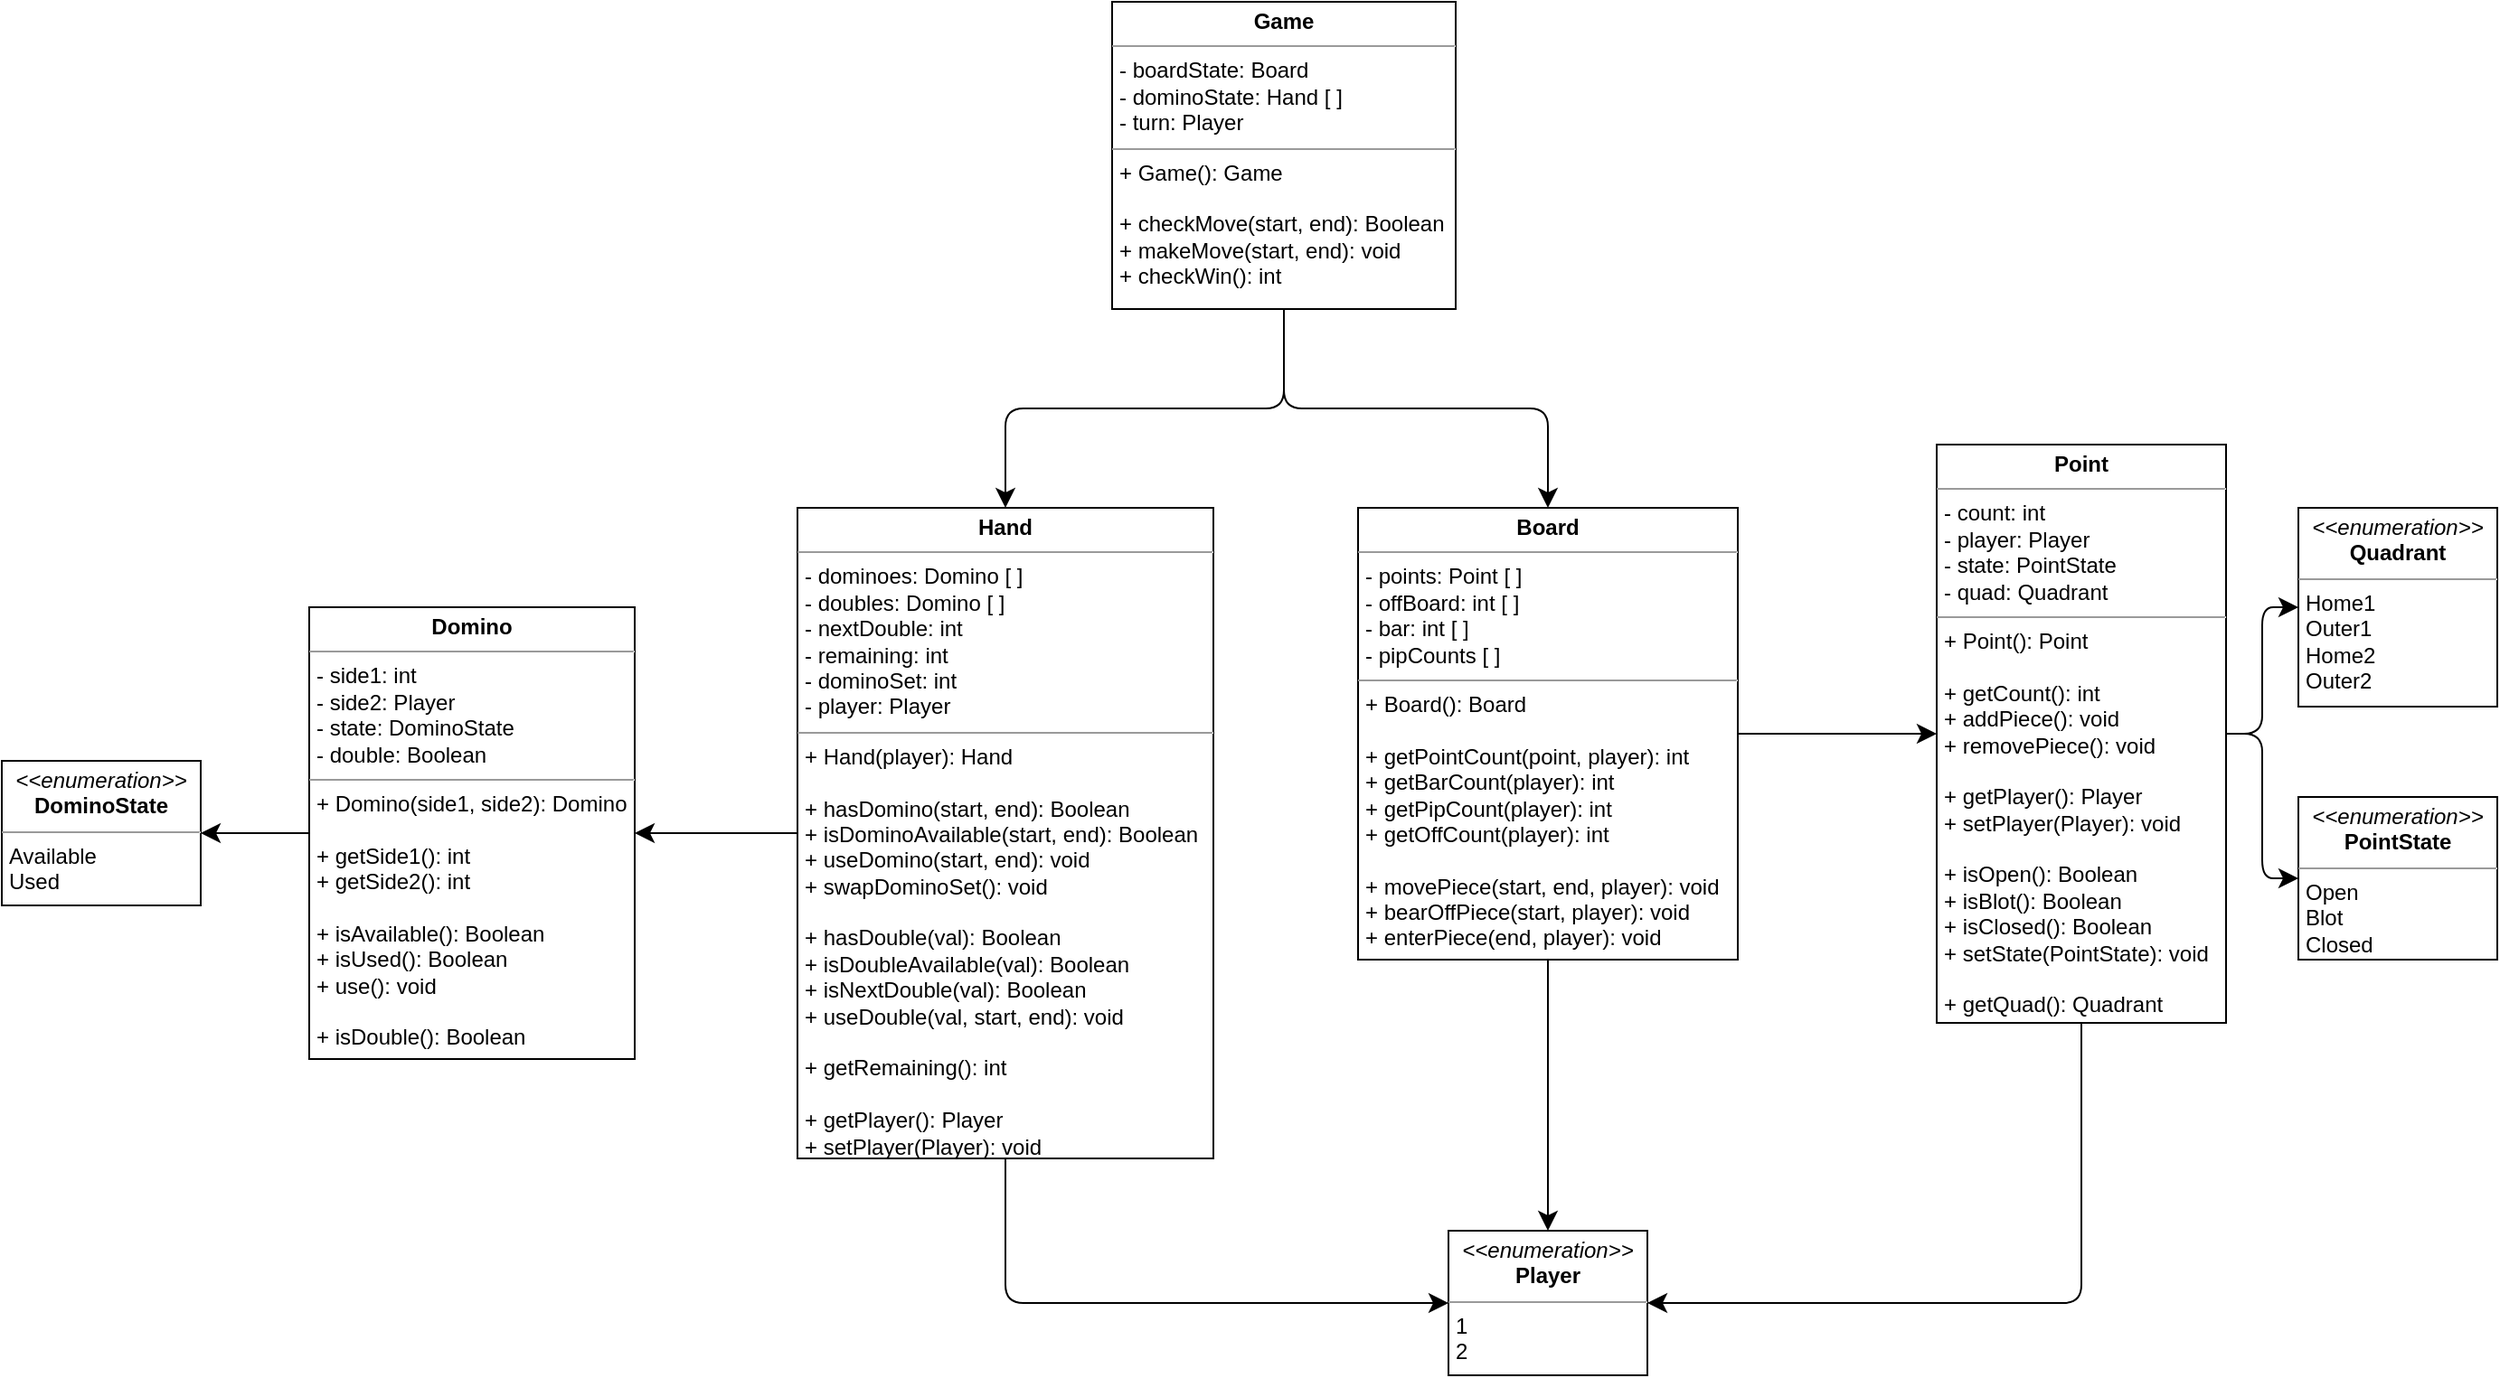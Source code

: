 <mxfile version="22.0.3" type="device">
  <diagram id="C5RBs43oDa-KdzZeNtuy" name="Page-1">
    <mxGraphModel dx="1541" dy="856" grid="1" gridSize="10" guides="1" tooltips="1" connect="1" arrows="1" fold="1" page="1" pageScale="1" pageWidth="827" pageHeight="1169" math="0" shadow="0">
      <root>
        <mxCell id="WIyWlLk6GJQsqaUBKTNV-0" />
        <mxCell id="WIyWlLk6GJQsqaUBKTNV-1" parent="WIyWlLk6GJQsqaUBKTNV-0" />
        <mxCell id="hJI7xwoidj1G8G2ImeL0-39" style="edgeStyle=orthogonalEdgeStyle;shape=connector;rounded=1;orthogonalLoop=1;jettySize=auto;html=1;entryX=0.5;entryY=0;entryDx=0;entryDy=0;labelBackgroundColor=default;strokeColor=default;align=center;verticalAlign=middle;fontFamily=Helvetica;fontSize=12;fontColor=default;endArrow=classic;startSize=8;endSize=8;" edge="1" parent="WIyWlLk6GJQsqaUBKTNV-1" source="hJI7xwoidj1G8G2ImeL0-0" target="hJI7xwoidj1G8G2ImeL0-11">
          <mxGeometry relative="1" as="geometry" />
        </mxCell>
        <mxCell id="hJI7xwoidj1G8G2ImeL0-40" style="edgeStyle=orthogonalEdgeStyle;shape=connector;rounded=1;orthogonalLoop=1;jettySize=auto;html=1;labelBackgroundColor=default;strokeColor=default;align=center;verticalAlign=middle;fontFamily=Helvetica;fontSize=12;fontColor=default;endArrow=classic;startSize=8;endSize=8;" edge="1" parent="WIyWlLk6GJQsqaUBKTNV-1" source="hJI7xwoidj1G8G2ImeL0-0" target="hJI7xwoidj1G8G2ImeL0-1">
          <mxGeometry relative="1" as="geometry" />
        </mxCell>
        <mxCell id="hJI7xwoidj1G8G2ImeL0-0" value="&lt;p style=&quot;margin:0px;margin-top:4px;text-align:center;&quot;&gt;&lt;b&gt;Game&lt;/b&gt;&lt;/p&gt;&lt;hr size=&quot;1&quot;&gt;&lt;p style=&quot;margin:0px;margin-left:4px;&quot;&gt;- boardState: Board&lt;/p&gt;&lt;p style=&quot;margin:0px;margin-left:4px;&quot;&gt;- dominoState: Hand [ ]&lt;/p&gt;&lt;p style=&quot;margin:0px;margin-left:4px;&quot;&gt;- turn: Player&lt;/p&gt;&lt;hr size=&quot;1&quot;&gt;&lt;p style=&quot;margin:0px;margin-left:4px;&quot;&gt;+ Game(): Game&lt;/p&gt;&lt;p style=&quot;margin:0px;margin-left:4px;&quot;&gt;&lt;br&gt;&lt;/p&gt;&lt;p style=&quot;margin:0px;margin-left:4px;&quot;&gt;+ checkMove(start, end): Boolean&lt;/p&gt;&lt;p style=&quot;margin:0px;margin-left:4px;&quot;&gt;+ makeMove(start, end): void&lt;/p&gt;&lt;p style=&quot;margin:0px;margin-left:4px;&quot;&gt;+ checkWin(): int&lt;/p&gt;" style="verticalAlign=top;align=left;overflow=fill;fontSize=12;fontFamily=Helvetica;html=1;whiteSpace=wrap;labelBackgroundColor=none;rounded=0;" vertex="1" parent="WIyWlLk6GJQsqaUBKTNV-1">
          <mxGeometry x="664" y="40" width="190" height="170" as="geometry" />
        </mxCell>
        <mxCell id="hJI7xwoidj1G8G2ImeL0-25" style="edgeStyle=orthogonalEdgeStyle;shape=connector;rounded=1;orthogonalLoop=1;jettySize=auto;html=1;entryX=0;entryY=0.5;entryDx=0;entryDy=0;labelBackgroundColor=default;strokeColor=default;align=center;verticalAlign=middle;fontFamily=Helvetica;fontSize=12;fontColor=default;endArrow=classic;startSize=8;endSize=8;" edge="1" parent="WIyWlLk6GJQsqaUBKTNV-1" source="hJI7xwoidj1G8G2ImeL0-1" target="hJI7xwoidj1G8G2ImeL0-2">
          <mxGeometry relative="1" as="geometry" />
        </mxCell>
        <mxCell id="hJI7xwoidj1G8G2ImeL0-1" value="&lt;p style=&quot;margin:0px;margin-top:4px;text-align:center;&quot;&gt;&lt;b&gt;Board&lt;/b&gt;&lt;/p&gt;&lt;hr size=&quot;1&quot;&gt;&lt;p style=&quot;margin:0px;margin-left:4px;&quot;&gt;- points: Point [ ]&lt;/p&gt;&lt;p style=&quot;margin:0px;margin-left:4px;&quot;&gt;- offBoard: int [ ]&lt;/p&gt;&lt;p style=&quot;margin:0px;margin-left:4px;&quot;&gt;- bar: int [ ]&lt;/p&gt;&lt;p style=&quot;margin:0px;margin-left:4px;&quot;&gt;- pipCounts [ ]&lt;/p&gt;&lt;hr size=&quot;1&quot;&gt;&lt;p style=&quot;margin:0px;margin-left:4px;&quot;&gt;+ Board(): Board&lt;/p&gt;&lt;p style=&quot;margin:0px;margin-left:4px;&quot;&gt;&lt;br&gt;&lt;/p&gt;&lt;p style=&quot;margin:0px;margin-left:4px;&quot;&gt;+ getPointCount(point, player): int&lt;/p&gt;&lt;p style=&quot;margin:0px;margin-left:4px;&quot;&gt;+ getBarCount(player): int&lt;/p&gt;&lt;p style=&quot;margin:0px;margin-left:4px;&quot;&gt;+ getPipCount(player): int&lt;/p&gt;&lt;p style=&quot;margin:0px;margin-left:4px;&quot;&gt;+ getOffCount(player): int&lt;/p&gt;&lt;p style=&quot;margin:0px;margin-left:4px;&quot;&gt;&lt;br&gt;&lt;/p&gt;&lt;p style=&quot;margin:0px;margin-left:4px;&quot;&gt;+ movePiece(start, end, player): void&lt;/p&gt;&lt;p style=&quot;margin:0px;margin-left:4px;&quot;&gt;+ bearOffPiece(start, player): void&lt;/p&gt;&lt;p style=&quot;margin:0px;margin-left:4px;&quot;&gt;+ enterPiece(end, player): void&lt;/p&gt;" style="verticalAlign=top;align=left;overflow=fill;fontSize=12;fontFamily=Helvetica;html=1;whiteSpace=wrap;labelBackgroundColor=none;rounded=0;" vertex="1" parent="WIyWlLk6GJQsqaUBKTNV-1">
          <mxGeometry x="800" y="320" width="210" height="250" as="geometry" />
        </mxCell>
        <mxCell id="hJI7xwoidj1G8G2ImeL0-2" value="&lt;p style=&quot;margin:0px;margin-top:4px;text-align:center;&quot;&gt;&lt;b&gt;Point&lt;/b&gt;&lt;/p&gt;&lt;hr size=&quot;1&quot;&gt;&lt;p style=&quot;margin:0px;margin-left:4px;&quot;&gt;- count: int&lt;/p&gt;&lt;p style=&quot;margin:0px;margin-left:4px;&quot;&gt;- player: Player&lt;/p&gt;&lt;p style=&quot;margin:0px;margin-left:4px;&quot;&gt;- state: PointState&lt;/p&gt;&lt;p style=&quot;margin:0px;margin-left:4px;&quot;&gt;- quad: Quadrant&lt;/p&gt;&lt;hr size=&quot;1&quot;&gt;&lt;p style=&quot;margin:0px;margin-left:4px;&quot;&gt;+ Point(): Point&lt;/p&gt;&lt;p style=&quot;margin:0px;margin-left:4px;&quot;&gt;&lt;br&gt;&lt;/p&gt;&lt;p style=&quot;margin:0px;margin-left:4px;&quot;&gt;+ getCount(): int&lt;/p&gt;&lt;p style=&quot;margin:0px;margin-left:4px;&quot;&gt;+ addPiece(): void&lt;/p&gt;&lt;p style=&quot;margin:0px;margin-left:4px;&quot;&gt;+ removePiece(): void&lt;/p&gt;&lt;p style=&quot;margin:0px;margin-left:4px;&quot;&gt;&lt;br&gt;&lt;/p&gt;&lt;p style=&quot;margin:0px;margin-left:4px;&quot;&gt;+ getPlayer(): Player&lt;/p&gt;&lt;p style=&quot;margin:0px;margin-left:4px;&quot;&gt;+ setPlayer(Player): void&lt;/p&gt;&lt;p style=&quot;margin:0px;margin-left:4px;&quot;&gt;&lt;br&gt;&lt;/p&gt;&lt;p style=&quot;margin:0px;margin-left:4px;&quot;&gt;+ isOpen(): Boolean&lt;/p&gt;&lt;p style=&quot;margin:0px;margin-left:4px;&quot;&gt;+ isBlot(): Boolean&lt;/p&gt;&lt;p style=&quot;margin:0px;margin-left:4px;&quot;&gt;+ isClosed(): Boolean&lt;/p&gt;&lt;p style=&quot;margin:0px;margin-left:4px;&quot;&gt;+ setState(PointState): void&lt;/p&gt;&lt;p style=&quot;margin:0px;margin-left:4px;&quot;&gt;&lt;br&gt;&lt;/p&gt;&lt;p style=&quot;margin:0px;margin-left:4px;&quot;&gt;+ getQuad(): Quadrant&lt;/p&gt;" style="verticalAlign=top;align=left;overflow=fill;fontSize=12;fontFamily=Helvetica;html=1;whiteSpace=wrap;labelBackgroundColor=none;rounded=0;" vertex="1" parent="WIyWlLk6GJQsqaUBKTNV-1">
          <mxGeometry x="1120" y="285" width="160" height="320" as="geometry" />
        </mxCell>
        <mxCell id="hJI7xwoidj1G8G2ImeL0-33" style="edgeStyle=orthogonalEdgeStyle;shape=connector;rounded=1;orthogonalLoop=1;jettySize=auto;html=1;entryX=0.5;entryY=1;entryDx=0;entryDy=0;labelBackgroundColor=default;strokeColor=default;align=center;verticalAlign=middle;fontFamily=Helvetica;fontSize=12;fontColor=default;endArrow=none;startSize=8;endSize=8;startArrow=classic;startFill=1;endFill=0;" edge="1" parent="WIyWlLk6GJQsqaUBKTNV-1" source="hJI7xwoidj1G8G2ImeL0-3" target="hJI7xwoidj1G8G2ImeL0-11">
          <mxGeometry relative="1" as="geometry" />
        </mxCell>
        <mxCell id="hJI7xwoidj1G8G2ImeL0-34" style="edgeStyle=orthogonalEdgeStyle;shape=connector;rounded=1;orthogonalLoop=1;jettySize=auto;html=1;entryX=0.5;entryY=1;entryDx=0;entryDy=0;labelBackgroundColor=default;strokeColor=default;align=center;verticalAlign=middle;fontFamily=Helvetica;fontSize=12;fontColor=default;endArrow=none;startSize=8;endSize=8;startArrow=classic;startFill=1;endFill=0;" edge="1" parent="WIyWlLk6GJQsqaUBKTNV-1" source="hJI7xwoidj1G8G2ImeL0-3" target="hJI7xwoidj1G8G2ImeL0-1">
          <mxGeometry relative="1" as="geometry" />
        </mxCell>
        <mxCell id="hJI7xwoidj1G8G2ImeL0-35" style="edgeStyle=orthogonalEdgeStyle;shape=connector;rounded=1;orthogonalLoop=1;jettySize=auto;html=1;entryX=0.5;entryY=1;entryDx=0;entryDy=0;labelBackgroundColor=default;strokeColor=default;align=center;verticalAlign=middle;fontFamily=Helvetica;fontSize=12;fontColor=default;endArrow=none;startSize=8;endSize=8;startArrow=classic;startFill=1;endFill=0;" edge="1" parent="WIyWlLk6GJQsqaUBKTNV-1" source="hJI7xwoidj1G8G2ImeL0-3" target="hJI7xwoidj1G8G2ImeL0-2">
          <mxGeometry relative="1" as="geometry" />
        </mxCell>
        <mxCell id="hJI7xwoidj1G8G2ImeL0-3" value="&lt;p style=&quot;margin:0px;margin-top:4px;text-align:center;&quot;&gt;&lt;i&gt;&amp;lt;&amp;lt;enumeration&amp;gt;&amp;gt;&lt;/i&gt;&lt;br&gt;&lt;b&gt;Player&lt;/b&gt;&lt;/p&gt;&lt;hr size=&quot;1&quot;&gt;&lt;p style=&quot;margin:0px;margin-left:4px;&quot;&gt;1&lt;/p&gt;&lt;p style=&quot;margin:0px;margin-left:4px;&quot;&gt;2&lt;/p&gt;" style="verticalAlign=top;align=left;overflow=fill;fontSize=12;fontFamily=Helvetica;html=1;whiteSpace=wrap;labelBackgroundColor=none;rounded=0;" vertex="1" parent="WIyWlLk6GJQsqaUBKTNV-1">
          <mxGeometry x="850" y="720" width="110" height="80" as="geometry" />
        </mxCell>
        <mxCell id="hJI7xwoidj1G8G2ImeL0-30" style="edgeStyle=orthogonalEdgeStyle;shape=connector;rounded=1;orthogonalLoop=1;jettySize=auto;html=1;labelBackgroundColor=default;strokeColor=default;align=center;verticalAlign=middle;fontFamily=Helvetica;fontSize=12;fontColor=default;endArrow=none;startSize=8;endSize=8;startArrow=classic;startFill=1;endFill=0;" edge="1" parent="WIyWlLk6GJQsqaUBKTNV-1" source="hJI7xwoidj1G8G2ImeL0-4" target="hJI7xwoidj1G8G2ImeL0-2">
          <mxGeometry relative="1" as="geometry" />
        </mxCell>
        <mxCell id="hJI7xwoidj1G8G2ImeL0-4" value="&lt;p style=&quot;margin:0px;margin-top:4px;text-align:center;&quot;&gt;&lt;i&gt;&amp;lt;&amp;lt;enumeration&amp;gt;&amp;gt;&lt;/i&gt;&lt;br&gt;&lt;b&gt;PointState&lt;/b&gt;&lt;/p&gt;&lt;hr size=&quot;1&quot;&gt;&lt;p style=&quot;margin:0px;margin-left:4px;&quot;&gt;Open&lt;/p&gt;&lt;p style=&quot;margin:0px;margin-left:4px;&quot;&gt;Blot&lt;/p&gt;&lt;p style=&quot;margin:0px;margin-left:4px;&quot;&gt;Closed&lt;/p&gt;" style="verticalAlign=top;align=left;overflow=fill;fontSize=12;fontFamily=Helvetica;html=1;whiteSpace=wrap;labelBackgroundColor=none;rounded=0;" vertex="1" parent="WIyWlLk6GJQsqaUBKTNV-1">
          <mxGeometry x="1320" y="480" width="110" height="90" as="geometry" />
        </mxCell>
        <mxCell id="hJI7xwoidj1G8G2ImeL0-6" value="&lt;p style=&quot;margin:0px;margin-top:4px;text-align:center;&quot;&gt;&lt;b&gt;Domino&lt;/b&gt;&lt;/p&gt;&lt;hr size=&quot;1&quot;&gt;&lt;p style=&quot;margin:0px;margin-left:4px;&quot;&gt;- side1: int&lt;/p&gt;&lt;p style=&quot;margin:0px;margin-left:4px;&quot;&gt;- side2: Player&lt;/p&gt;&lt;p style=&quot;margin:0px;margin-left:4px;&quot;&gt;- state: DominoState&lt;/p&gt;&lt;p style=&quot;margin:0px;margin-left:4px;&quot;&gt;- double: Boolean&lt;/p&gt;&lt;hr size=&quot;1&quot;&gt;&lt;p style=&quot;margin:0px;margin-left:4px;&quot;&gt;+ Domino(side1, side2): Domino&lt;/p&gt;&lt;p style=&quot;margin:0px;margin-left:4px;&quot;&gt;&lt;br&gt;&lt;/p&gt;&lt;p style=&quot;margin:0px;margin-left:4px;&quot;&gt;+ getSide1(): int&lt;/p&gt;&lt;p style=&quot;margin:0px;margin-left:4px;&quot;&gt;+ getSide2(): int&lt;/p&gt;&lt;p style=&quot;margin:0px;margin-left:4px;&quot;&gt;&lt;br&gt;&lt;/p&gt;&lt;p style=&quot;margin:0px;margin-left:4px;&quot;&gt;+ isAvailable(): Boolean&lt;/p&gt;&lt;p style=&quot;margin:0px;margin-left:4px;&quot;&gt;+ isUsed(): Boolean&lt;/p&gt;&lt;p style=&quot;margin:0px;margin-left:4px;&quot;&gt;+ use(): void&lt;/p&gt;&lt;p style=&quot;margin:0px;margin-left:4px;&quot;&gt;&lt;br&gt;&lt;/p&gt;&lt;p style=&quot;margin:0px;margin-left:4px;&quot;&gt;+ isDouble(): Boolean&lt;/p&gt;" style="verticalAlign=top;align=left;overflow=fill;fontSize=12;fontFamily=Helvetica;html=1;whiteSpace=wrap;labelBackgroundColor=none;rounded=0;" vertex="1" parent="WIyWlLk6GJQsqaUBKTNV-1">
          <mxGeometry x="220" y="375" width="180" height="250" as="geometry" />
        </mxCell>
        <mxCell id="hJI7xwoidj1G8G2ImeL0-32" style="edgeStyle=orthogonalEdgeStyle;shape=connector;rounded=1;orthogonalLoop=1;jettySize=auto;html=1;entryX=0;entryY=0.5;entryDx=0;entryDy=0;labelBackgroundColor=default;strokeColor=default;align=center;verticalAlign=middle;fontFamily=Helvetica;fontSize=12;fontColor=default;endArrow=none;startSize=8;endSize=8;startArrow=classic;startFill=1;endFill=0;" edge="1" parent="WIyWlLk6GJQsqaUBKTNV-1" source="hJI7xwoidj1G8G2ImeL0-7" target="hJI7xwoidj1G8G2ImeL0-6">
          <mxGeometry relative="1" as="geometry" />
        </mxCell>
        <mxCell id="hJI7xwoidj1G8G2ImeL0-7" value="&lt;p style=&quot;margin:0px;margin-top:4px;text-align:center;&quot;&gt;&lt;i&gt;&amp;lt;&amp;lt;enumeration&amp;gt;&amp;gt;&lt;/i&gt;&lt;br&gt;&lt;b&gt;DominoState&lt;/b&gt;&lt;/p&gt;&lt;hr size=&quot;1&quot;&gt;&lt;p style=&quot;margin:0px;margin-left:4px;&quot;&gt;Available&lt;/p&gt;&lt;p style=&quot;margin:0px;margin-left:4px;&quot;&gt;Used&lt;/p&gt;" style="verticalAlign=top;align=left;overflow=fill;fontSize=12;fontFamily=Helvetica;html=1;whiteSpace=wrap;labelBackgroundColor=none;rounded=0;" vertex="1" parent="WIyWlLk6GJQsqaUBKTNV-1">
          <mxGeometry x="50" y="460" width="110" height="80" as="geometry" />
        </mxCell>
        <mxCell id="hJI7xwoidj1G8G2ImeL0-31" style="edgeStyle=orthogonalEdgeStyle;shape=connector;rounded=1;orthogonalLoop=1;jettySize=auto;html=1;entryX=1;entryY=0.5;entryDx=0;entryDy=0;labelBackgroundColor=default;strokeColor=default;align=center;verticalAlign=middle;fontFamily=Helvetica;fontSize=12;fontColor=default;endArrow=none;startSize=8;endSize=8;startArrow=classic;startFill=1;endFill=0;" edge="1" parent="WIyWlLk6GJQsqaUBKTNV-1" source="hJI7xwoidj1G8G2ImeL0-10" target="hJI7xwoidj1G8G2ImeL0-2">
          <mxGeometry relative="1" as="geometry" />
        </mxCell>
        <mxCell id="hJI7xwoidj1G8G2ImeL0-10" value="&lt;p style=&quot;margin:0px;margin-top:4px;text-align:center;&quot;&gt;&lt;i&gt;&amp;lt;&amp;lt;enumeration&amp;gt;&amp;gt;&lt;/i&gt;&lt;br&gt;&lt;b&gt;Quadrant&lt;/b&gt;&lt;/p&gt;&lt;hr size=&quot;1&quot;&gt;&lt;p style=&quot;margin:0px;margin-left:4px;&quot;&gt;Home1&lt;/p&gt;&lt;p style=&quot;margin:0px;margin-left:4px;&quot;&gt;Outer1&lt;/p&gt;&lt;p style=&quot;margin:0px;margin-left:4px;&quot;&gt;Home2&lt;/p&gt;&lt;p style=&quot;margin:0px;margin-left:4px;&quot;&gt;Outer2&lt;/p&gt;" style="verticalAlign=top;align=left;overflow=fill;fontSize=12;fontFamily=Helvetica;html=1;whiteSpace=wrap;labelBackgroundColor=none;rounded=0;" vertex="1" parent="WIyWlLk6GJQsqaUBKTNV-1">
          <mxGeometry x="1320" y="320" width="110" height="110" as="geometry" />
        </mxCell>
        <mxCell id="hJI7xwoidj1G8G2ImeL0-29" style="edgeStyle=orthogonalEdgeStyle;shape=connector;rounded=1;orthogonalLoop=1;jettySize=auto;html=1;entryX=1;entryY=0.5;entryDx=0;entryDy=0;labelBackgroundColor=default;strokeColor=default;align=center;verticalAlign=middle;fontFamily=Helvetica;fontSize=12;fontColor=default;endArrow=classic;startSize=8;endSize=8;" edge="1" parent="WIyWlLk6GJQsqaUBKTNV-1" source="hJI7xwoidj1G8G2ImeL0-11" target="hJI7xwoidj1G8G2ImeL0-6">
          <mxGeometry relative="1" as="geometry" />
        </mxCell>
        <mxCell id="hJI7xwoidj1G8G2ImeL0-11" value="&lt;p style=&quot;margin:0px;margin-top:4px;text-align:center;&quot;&gt;&lt;b&gt;Hand&lt;/b&gt;&lt;/p&gt;&lt;hr size=&quot;1&quot;&gt;&lt;p style=&quot;margin:0px;margin-left:4px;&quot;&gt;- dominoes: Domino [ ]&lt;/p&gt;&lt;p style=&quot;margin:0px;margin-left:4px;&quot;&gt;- doubles: Domino [ ]&lt;/p&gt;&lt;p style=&quot;margin:0px;margin-left:4px;&quot;&gt;- nextDouble: int&lt;/p&gt;&lt;p style=&quot;margin:0px;margin-left:4px;&quot;&gt;- remaining: int&lt;/p&gt;&lt;p style=&quot;margin:0px;margin-left:4px;&quot;&gt;- dominoSet: int&lt;/p&gt;&lt;p style=&quot;margin:0px;margin-left:4px;&quot;&gt;- player: Player&lt;/p&gt;&lt;hr size=&quot;1&quot;&gt;&lt;p style=&quot;margin:0px;margin-left:4px;&quot;&gt;+ Hand(player): Hand&lt;/p&gt;&lt;p style=&quot;margin:0px;margin-left:4px;&quot;&gt;&lt;br&gt;&lt;/p&gt;&lt;p style=&quot;border-color: var(--border-color); margin: 0px 0px 0px 4px;&quot;&gt;+ hasDomino(start, end): Boolean&lt;/p&gt;&lt;p style=&quot;border-color: var(--border-color); margin: 0px 0px 0px 4px;&quot;&gt;+ isDominoAvailable(start, end): Boolean&lt;/p&gt;&lt;p style=&quot;border-color: var(--border-color); margin: 0px 0px 0px 4px;&quot;&gt;+ useDomino(start, end): void&lt;/p&gt;&lt;p style=&quot;border-color: var(--border-color); margin: 0px 0px 0px 4px;&quot;&gt;+ swapDominoSet(): void&lt;/p&gt;&lt;p style=&quot;border-color: var(--border-color); margin: 0px 0px 0px 4px;&quot;&gt;&lt;br&gt;&lt;/p&gt;&lt;p style=&quot;border-color: var(--border-color); margin: 0px 0px 0px 4px;&quot;&gt;+ hasDouble(val): Boolean&lt;/p&gt;&lt;p style=&quot;border-color: var(--border-color); margin: 0px 0px 0px 4px;&quot;&gt;+ isDoubleAvailable(val): Boolean&lt;/p&gt;&lt;p style=&quot;border-color: var(--border-color); margin: 0px 0px 0px 4px;&quot;&gt;+ isNextDouble(val): Boolean&lt;/p&gt;&lt;p style=&quot;border-color: var(--border-color); margin: 0px 0px 0px 4px;&quot;&gt;+ useDouble(val, start, end): void&lt;/p&gt;&lt;p style=&quot;border-color: var(--border-color); margin: 0px 0px 0px 4px;&quot;&gt;&lt;br style=&quot;border-color: var(--border-color);&quot;&gt;&lt;/p&gt;&lt;p style=&quot;border-color: var(--border-color); margin: 0px 0px 0px 4px;&quot;&gt;+ getRemaining(): int&lt;/p&gt;&lt;p style=&quot;border-color: var(--border-color); margin: 0px 0px 0px 4px;&quot;&gt;&lt;br&gt;&lt;/p&gt;&lt;p style=&quot;border-color: var(--border-color); margin: 0px 0px 0px 4px;&quot;&gt;+ getPlayer(): Player&lt;/p&gt;&lt;p style=&quot;border-color: var(--border-color); margin: 0px 0px 0px 4px;&quot;&gt;+ setPlayer(Player): void&lt;/p&gt;" style="verticalAlign=top;align=left;overflow=fill;fontSize=12;fontFamily=Helvetica;html=1;whiteSpace=wrap;labelBackgroundColor=none;rounded=0;" vertex="1" parent="WIyWlLk6GJQsqaUBKTNV-1">
          <mxGeometry x="490" y="320" width="230" height="360" as="geometry" />
        </mxCell>
      </root>
    </mxGraphModel>
  </diagram>
</mxfile>
